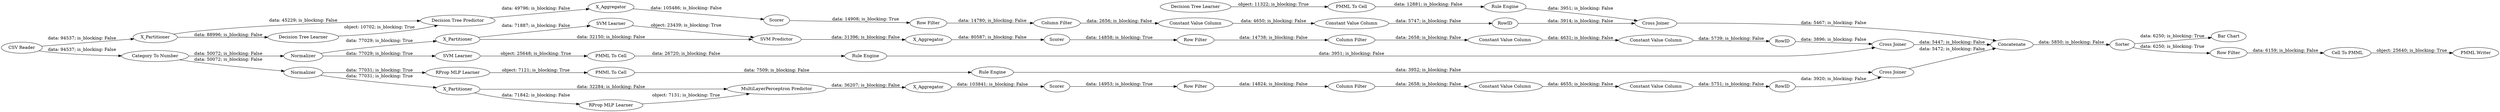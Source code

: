 digraph {
	"4434225760241106068_292" [label="Constant Value Column"]
	"-7821205273059039462_290" [label="Constant Value Column"]
	"6051353056851299503_60" [label=Concatenate]
	"-2491691680251620375_39" [label=Scorer]
	"-8091420896484090539_35" [label="RProp MLP Learner"]
	"4434225760241106068_9" [label="Row Filter"]
	"-1004427161288475065_33" [label="Decision Tree Learner"]
	"-4885422670754221209_7" [label=X_Aggregator]
	"-7806193302421296385_2" [label=X_Partitioner]
	"-7806193302421296385_41" [label=Scorer]
	"-1723985071134462432_35" [label="Rule Engine"]
	"-4885422670754221209_2" [label=X_Partitioner]
	"-1466797572625772715_293" [label=RowID]
	"-7806193302421296385_40" [label=Normalizer]
	"-2491691680251620375_32" [label="Decision Tree Predictor"]
	"-1004427161288475065_34" [label="Rule Engine"]
	"-7806193302421296385_7" [label=X_Aggregator]
	"6051353056851299503_61" [label="PMML Writer"]
	"6051353056851299503_59" [label="Bar Chart"]
	"-2491691680251620375_7" [label=X_Aggregator]
	"-7821205273059039462_294" [label="Column Filter"]
	"-7821205273059039462_292" [label="Constant Value Column"]
	"-2491691680251620375_38" [label="Cross Joiner"]
	"-7806193302421296385_39" [label="Cross Joiner"]
	"-4885422670754221209_39" [label=Normalizer]
	"-4885422670754221209_40" [label=Scorer]
	"-7821205273059039462_9" [label="Row Filter"]
	"-2491691680251620375_2" [label=X_Partitioner]
	"-7806193302421296385_31" [label="SVM Learner"]
	"4434225760241106068_294" [label="Column Filter"]
	"6051353056851299503_58" [label="Category To Number"]
	"-1466797572625772715_290" [label="Constant Value Column"]
	"4434225760241106068_290" [label="Constant Value Column"]
	"-2491691680251620375_31" [label="Decision Tree Learner"]
	"-1466797572625772715_9" [label="Row Filter"]
	"-4885422670754221209_32" [label="MultiLayerPerceptron Predictor"]
	"-4885422670754221209_38" [label="Cross Joiner"]
	"6051353056851299503_62" [label="CSV Reader"]
	"6051353056851299503_54" [label="Cell To PMML"]
	"-1723985071134462432_33" [label="SVM Learner"]
	"-8091420896484090539_34" [label="Rule Engine"]
	"-7821205273059039462_293" [label=RowID]
	"6051353056851299503_52" [label=Sorter]
	"-1466797572625772715_294" [label="Column Filter"]
	"4434225760241106068_293" [label=RowID]
	"-1466797572625772715_292" [label="Constant Value Column"]
	"-1723985071134462432_34" [label="PMML To Cell"]
	"-1004427161288475065_28" [label="PMML To Cell"]
	"-7806193302421296385_32" [label="SVM Predictor"]
	"6051353056851299503_53" [label="Row Filter"]
	"-8091420896484090539_22" [label="PMML To Cell"]
	"-4885422670754221209_31" [label="RProp MLP Learner"]
	"-7806193302421296385_40" -> "-7806193302421296385_2" [label="data: 77029; is_blocking: True"]
	"-1004427161288475065_28" -> "-1004427161288475065_34" [label="data: 12881; is_blocking: False"]
	"-7806193302421296385_41" -> "4434225760241106068_9" [label="data: 14858; is_blocking: True"]
	"6051353056851299503_54" -> "6051353056851299503_61" [label="object: 25640; is_blocking: True"]
	"-2491691680251620375_38" -> "6051353056851299503_60" [label="data: 5467; is_blocking: False"]
	"-4885422670754221209_40" -> "-1466797572625772715_9" [label="data: 14953; is_blocking: True"]
	"-1466797572625772715_293" -> "-4885422670754221209_38" [label="data: 3920; is_blocking: False"]
	"-8091420896484090539_35" -> "-8091420896484090539_22" [label="object: 7121; is_blocking: True"]
	"-2491691680251620375_7" -> "-2491691680251620375_39" [label="data: 105486; is_blocking: False"]
	"-7806193302421296385_32" -> "-7806193302421296385_7" [label="data: 31396; is_blocking: False"]
	"-1466797572625772715_292" -> "-1466797572625772715_293" [label="data: 5751; is_blocking: False"]
	"-4885422670754221209_39" -> "-4885422670754221209_2" [label="data: 77031; is_blocking: True"]
	"-4885422670754221209_39" -> "-8091420896484090539_35" [label="data: 77031; is_blocking: True"]
	"-4885422670754221209_32" -> "-4885422670754221209_7" [label="data: 36207; is_blocking: False"]
	"-4885422670754221209_31" -> "-4885422670754221209_32" [label="object: 7131; is_blocking: True"]
	"-2491691680251620375_2" -> "-2491691680251620375_32" [label="data: 45229; is_blocking: False"]
	"-1466797572625772715_290" -> "-1466797572625772715_292" [label="data: 4655; is_blocking: False"]
	"-4885422670754221209_7" -> "-4885422670754221209_40" [label="data: 103841; is_blocking: False"]
	"-8091420896484090539_22" -> "-8091420896484090539_34" [label="data: 7509; is_blocking: False"]
	"4434225760241106068_290" -> "4434225760241106068_292" [label="data: 4631; is_blocking: False"]
	"-1723985071134462432_33" -> "-1723985071134462432_34" [label="object: 25648; is_blocking: True"]
	"-7806193302421296385_7" -> "-7806193302421296385_41" [label="data: 80587; is_blocking: False"]
	"-7806193302421296385_39" -> "6051353056851299503_60" [label="data: 5447; is_blocking: False"]
	"6051353056851299503_62" -> "6051353056851299503_58" [label="data: 94537; is_blocking: False"]
	"6051353056851299503_62" -> "-2491691680251620375_2" [label="data: 94537; is_blocking: False"]
	"-7821205273059039462_290" -> "-7821205273059039462_292" [label="data: 4650; is_blocking: False"]
	"-7806193302421296385_2" -> "-7806193302421296385_32" [label="data: 32150; is_blocking: False"]
	"-7821205273059039462_292" -> "-7821205273059039462_293" [label="data: 5747; is_blocking: False"]
	"-8091420896484090539_34" -> "-4885422670754221209_38" [label="data: 3952; is_blocking: False"]
	"-1004427161288475065_34" -> "-2491691680251620375_38" [label="data: 3951; is_blocking: False"]
	"4434225760241106068_293" -> "-7806193302421296385_39" [label="data: 3896; is_blocking: False"]
	"6051353056851299503_60" -> "6051353056851299503_52" [label="data: 5850; is_blocking: False"]
	"6051353056851299503_58" -> "-4885422670754221209_39" [label="data: 50072; is_blocking: False"]
	"-1466797572625772715_294" -> "-1466797572625772715_290" [label="data: 2658; is_blocking: False"]
	"-7806193302421296385_40" -> "-1723985071134462432_33" [label="data: 77029; is_blocking: True"]
	"-1723985071134462432_34" -> "-1723985071134462432_35" [label="data: 26720; is_blocking: False"]
	"-7821205273059039462_9" -> "-7821205273059039462_294" [label="data: 14780; is_blocking: False"]
	"-2491691680251620375_31" -> "-2491691680251620375_32" [label="object: 10702; is_blocking: True"]
	"4434225760241106068_294" -> "4434225760241106068_290" [label="data: 2658; is_blocking: False"]
	"6051353056851299503_52" -> "6051353056851299503_59" [label="data: 6250; is_blocking: True"]
	"-2491691680251620375_39" -> "-7821205273059039462_9" [label="data: 14908; is_blocking: True"]
	"-4885422670754221209_2" -> "-4885422670754221209_32" [label="data: 32284; is_blocking: False"]
	"-2491691680251620375_32" -> "-2491691680251620375_7" [label="data: 49796; is_blocking: False"]
	"-1004427161288475065_33" -> "-1004427161288475065_28" [label="object: 11322; is_blocking: True"]
	"4434225760241106068_9" -> "4434225760241106068_294" [label="data: 14738; is_blocking: False"]
	"-1466797572625772715_9" -> "-1466797572625772715_294" [label="data: 14824; is_blocking: False"]
	"4434225760241106068_292" -> "4434225760241106068_293" [label="data: 5739; is_blocking: False"]
	"-7821205273059039462_293" -> "-2491691680251620375_38" [label="data: 3914; is_blocking: False"]
	"-2491691680251620375_2" -> "-2491691680251620375_31" [label="data: 88996; is_blocking: False"]
	"-4885422670754221209_2" -> "-4885422670754221209_31" [label="data: 71842; is_blocking: False"]
	"-4885422670754221209_38" -> "6051353056851299503_60" [label="data: 5472; is_blocking: False"]
	"-7821205273059039462_294" -> "-7821205273059039462_290" [label="data: 2656; is_blocking: False"]
	"-1723985071134462432_35" -> "-7806193302421296385_39" [label="data: 3951; is_blocking: False"]
	"-7806193302421296385_2" -> "-7806193302421296385_31" [label="data: 71887; is_blocking: False"]
	"6051353056851299503_53" -> "6051353056851299503_54" [label="data: 6159; is_blocking: False"]
	"-7806193302421296385_31" -> "-7806193302421296385_32" [label="object: 23439; is_blocking: True"]
	"6051353056851299503_52" -> "6051353056851299503_53" [label="data: 6250; is_blocking: True"]
	"6051353056851299503_58" -> "-7806193302421296385_40" [label="data: 50072; is_blocking: False"]
	rankdir=LR
}
